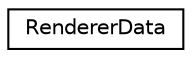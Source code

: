digraph "Graphical Class Hierarchy"
{
 // LATEX_PDF_SIZE
  edge [fontname="Helvetica",fontsize="10",labelfontname="Helvetica",labelfontsize="10"];
  node [fontname="Helvetica",fontsize="10",shape=record];
  rankdir="LR";
  Node0 [label="RendererData",height=0.2,width=0.4,color="black", fillcolor="white", style="filled",URL="$classRendererData.html",tooltip=" "];
}
